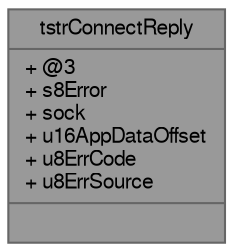 digraph "tstrConnectReply"
{
 // LATEX_PDF_SIZE
  bgcolor="transparent";
  edge [fontname=FreeSans,fontsize=10,labelfontname=FreeSans,labelfontsize=10];
  node [fontname=FreeSans,fontsize=10,shape=box,height=0.2,width=0.4];
  Node1 [shape=record,label="{tstrConnectReply\n|+ @3\l+ s8Error\l+ sock\l+ u16AppDataOffset\l+ u8ErrCode\l+ u8ErrSource\l|}",height=0.2,width=0.4,color="gray40", fillcolor="grey60", style="filled", fontcolor="black",tooltip="Connect Reply, contains sock number and error value."];
}
